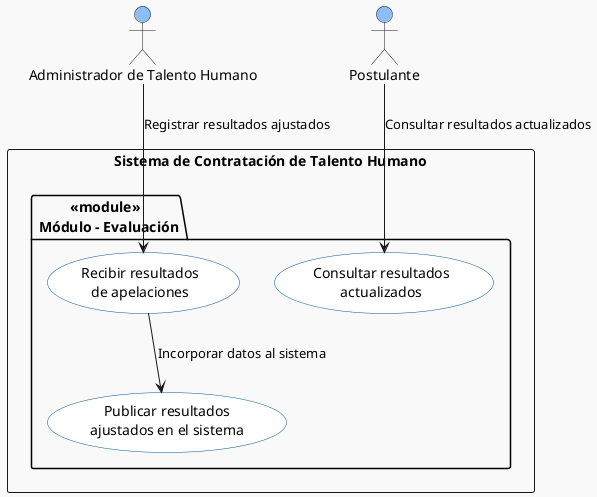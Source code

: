 @startuml
skinparam backgroundColor #F9F9F9
skinparam actorBackgroundColor #8CBDF5
skinparam usecaseBackgroundColor #FFFFFF
skinparam usecaseBorderColor #01579B

top to bottom direction

actor "Administrador de Talento Humano" as AdminTalento
actor "Postulante" as ActorPostulante

rectangle "Sistema de Contratación de Talento Humano" as Sistema {
package "<<module>> \n Módulo - Evaluación" as Módulo {
  usecase "Recibir resultados\nde apelaciones" as UC10_1
  usecase "Publicar resultados\najustados en el sistema" as UC10_2
  usecase "Consultar resultados\nactualizados" as UC10_3
}
}

AdminTalento --> UC10_1 : "Registrar resultados ajustados"
UC10_1 --> UC10_2 : "Incorporar datos al sistema"
ActorPostulante --> UC10_3 : "Consultar resultados actualizados"

@enduml